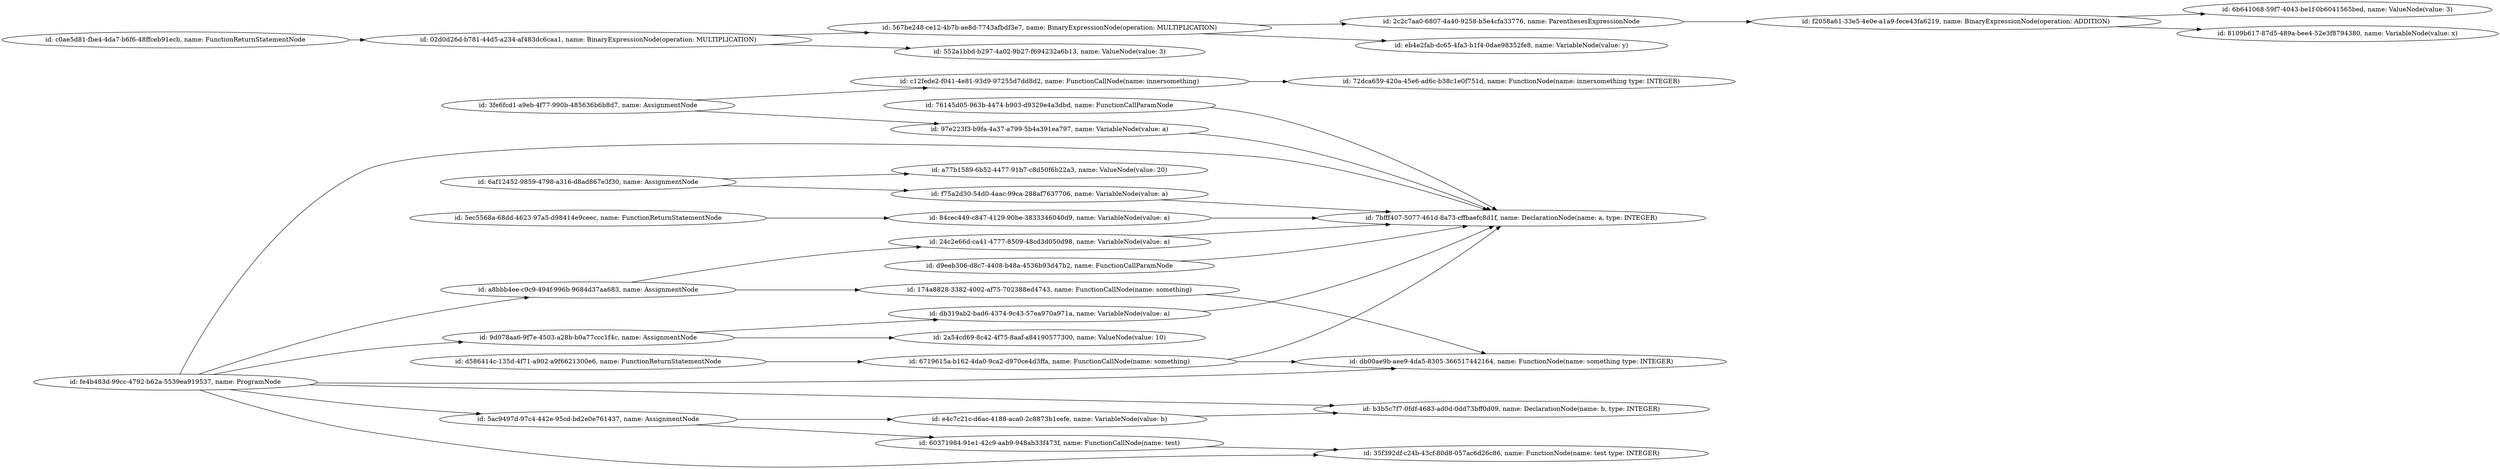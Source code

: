 digraph g {
	rankdir=LR
		"id: 174a8828-3382-4002-af75-702388ed4743, name: FunctionCallNode(name: something)" -> "id: db00ae9b-aee9-4da5-8305-366517442164, name: FunctionNode(name: something type: INTEGER)"
		"id: 76145d05-963b-4474-b903-d9329e4a3dbd, name: FunctionCallParamNode" -> "id: 7bfff407-5077-461d-8a73-cffbaefc8d1f, name: DeclarationNode(name: a, type: INTEGER)"
		"id: 6719615a-b162-4da0-9ca2-d970ce4d3ffa, name: FunctionCallNode(name: something)" -> "id: db00ae9b-aee9-4da5-8305-366517442164, name: FunctionNode(name: something type: INTEGER)"
		"id: 6719615a-b162-4da0-9ca2-d970ce4d3ffa, name: FunctionCallNode(name: something)" -> "id: 7bfff407-5077-461d-8a73-cffbaefc8d1f, name: DeclarationNode(name: a, type: INTEGER)"
		"id: 567be248-ce12-4b7b-ae8d-7743afbdf3e7, name: BinaryExpressionNode(operation: MULTIPLICATION)" -> "id: 2c2c7aa0-6807-4a40-9258-b5e4cfa33776, name: ParenthesesExpressionNode"
		"id: 567be248-ce12-4b7b-ae8d-7743afbdf3e7, name: BinaryExpressionNode(operation: MULTIPLICATION)" -> "id: eb4e2fab-dc65-4fa3-b1f4-0dae98352fe8, name: VariableNode(value: y)"
		"id: d586414c-135d-4f71-a902-a9f6621300e6, name: FunctionReturnStatementNode" -> "id: 6719615a-b162-4da0-9ca2-d970ce4d3ffa, name: FunctionCallNode(name: something)"
		"id: 97e223f3-b9fa-4a37-a799-5b4a391ea797, name: VariableNode(value: a)" -> "id: 7bfff407-5077-461d-8a73-cffbaefc8d1f, name: DeclarationNode(name: a, type: INTEGER)"
		"id: 5ec5568a-68dd-4623-97a5-d98414e9ceec, name: FunctionReturnStatementNode" -> "id: 84cec449-c847-4129-90be-3833346040d9, name: VariableNode(value: a)"
		"id: f2058a61-33e5-4e0e-a1a9-fece43fa6219, name: BinaryExpressionNode(operation: ADDITION)" -> "id: 6b641068-59f7-4043-be1f-0b6041565bed, name: ValueNode(value: 3)"
		"id: f2058a61-33e5-4e0e-a1a9-fece43fa6219, name: BinaryExpressionNode(operation: ADDITION)" -> "id: 8109b617-87d5-489a-bee4-52e3f8794380, name: VariableNode(value: x)"
		"id: c0ae5d81-fbe4-4da7-b6f6-48ffceb91ecb, name: FunctionReturnStatementNode" -> "id: 02d0d26d-b781-44d5-a234-af483dc6caa1, name: BinaryExpressionNode(operation: MULTIPLICATION)"
		"id: f75a2d30-54d0-4aac-99ca-288af7637706, name: VariableNode(value: a)" -> "id: 7bfff407-5077-461d-8a73-cffbaefc8d1f, name: DeclarationNode(name: a, type: INTEGER)"
		"id: 5ac9497d-97c4-442e-95cd-bd2e0e761437, name: AssignmentNode" -> "id: e4c7c21c-d6ac-4188-aca0-2c8873b1cefe, name: VariableNode(value: b)"
		"id: 5ac9497d-97c4-442e-95cd-bd2e0e761437, name: AssignmentNode" -> "id: 60371984-91e1-42c9-aab9-948ab33f473f, name: FunctionCallNode(name: test)"
		"id: a8bbb4ee-c9c9-494f-996b-9684d37aa683, name: AssignmentNode" -> "id: 174a8828-3382-4002-af75-702388ed4743, name: FunctionCallNode(name: something)"
		"id: a8bbb4ee-c9c9-494f-996b-9684d37aa683, name: AssignmentNode" -> "id: 24c2e66d-ca41-4777-8509-48cd3d050d98, name: VariableNode(value: a)"
		"id: 3fe6fcd1-a9eb-4f77-990b-485636b6b8d7, name: AssignmentNode" -> "id: c12fede2-f041-4e81-93d9-97255d7dd8d2, name: FunctionCallNode(name: innersomething)"
		"id: 3fe6fcd1-a9eb-4f77-990b-485636b6b8d7, name: AssignmentNode" -> "id: 97e223f3-b9fa-4a37-a799-5b4a391ea797, name: VariableNode(value: a)"
		"id: db319ab2-bad6-4374-9c43-57ea970a971a, name: VariableNode(value: a)" -> "id: 7bfff407-5077-461d-8a73-cffbaefc8d1f, name: DeclarationNode(name: a, type: INTEGER)"
		"id: c12fede2-f041-4e81-93d9-97255d7dd8d2, name: FunctionCallNode(name: innersomething)" -> "id: 72dca659-420a-45e6-ad6c-b38c1e0f751d, name: FunctionNode(name: innersomething type: INTEGER)"
		"id: fe4b483d-99cc-4792-b62a-5539ea919537, name: ProgramNode" -> "id: db00ae9b-aee9-4da5-8305-366517442164, name: FunctionNode(name: something type: INTEGER)"
		"id: fe4b483d-99cc-4792-b62a-5539ea919537, name: ProgramNode" -> "id: 35f392df-c24b-43cf-80d8-057ac6d26c86, name: FunctionNode(name: test type: INTEGER)"
		"id: fe4b483d-99cc-4792-b62a-5539ea919537, name: ProgramNode" -> "id: 5ac9497d-97c4-442e-95cd-bd2e0e761437, name: AssignmentNode"
		"id: fe4b483d-99cc-4792-b62a-5539ea919537, name: ProgramNode" -> "id: b3b5c7f7-0fdf-4683-ad0d-0dd73bff0d09, name: DeclarationNode(name: b, type: INTEGER)"
		"id: fe4b483d-99cc-4792-b62a-5539ea919537, name: ProgramNode" -> "id: 9d078aa6-9f7e-4503-a28b-b0a77ccc1f4c, name: AssignmentNode"
		"id: fe4b483d-99cc-4792-b62a-5539ea919537, name: ProgramNode" -> "id: a8bbb4ee-c9c9-494f-996b-9684d37aa683, name: AssignmentNode"
		"id: fe4b483d-99cc-4792-b62a-5539ea919537, name: ProgramNode" -> "id: 7bfff407-5077-461d-8a73-cffbaefc8d1f, name: DeclarationNode(name: a, type: INTEGER)"
		"id: 2c2c7aa0-6807-4a40-9258-b5e4cfa33776, name: ParenthesesExpressionNode" -> "id: f2058a61-33e5-4e0e-a1a9-fece43fa6219, name: BinaryExpressionNode(operation: ADDITION)"
		"id: 84cec449-c847-4129-90be-3833346040d9, name: VariableNode(value: a)" -> "id: 7bfff407-5077-461d-8a73-cffbaefc8d1f, name: DeclarationNode(name: a, type: INTEGER)"
		"id: e4c7c21c-d6ac-4188-aca0-2c8873b1cefe, name: VariableNode(value: b)" -> "id: b3b5c7f7-0fdf-4683-ad0d-0dd73bff0d09, name: DeclarationNode(name: b, type: INTEGER)"
		"id: 60371984-91e1-42c9-aab9-948ab33f473f, name: FunctionCallNode(name: test)" -> "id: 35f392df-c24b-43cf-80d8-057ac6d26c86, name: FunctionNode(name: test type: INTEGER)"
		"id: 6af12452-9859-4798-a316-d8ad867e3f30, name: AssignmentNode" -> "id: f75a2d30-54d0-4aac-99ca-288af7637706, name: VariableNode(value: a)"
		"id: 6af12452-9859-4798-a316-d8ad867e3f30, name: AssignmentNode" -> "id: a77b1589-6b52-4477-91b7-c8d50f6b22a3, name: ValueNode(value: 20)"
		"id: 02d0d26d-b781-44d5-a234-af483dc6caa1, name: BinaryExpressionNode(operation: MULTIPLICATION)" -> "id: 567be248-ce12-4b7b-ae8d-7743afbdf3e7, name: BinaryExpressionNode(operation: MULTIPLICATION)"
		"id: 02d0d26d-b781-44d5-a234-af483dc6caa1, name: BinaryExpressionNode(operation: MULTIPLICATION)" -> "id: 552a1bbd-b297-4a02-9b27-f694232a6b13, name: ValueNode(value: 3)"
		"id: d9eeb306-d8c7-4408-b48a-4536b93d47b2, name: FunctionCallParamNode" -> "id: 7bfff407-5077-461d-8a73-cffbaefc8d1f, name: DeclarationNode(name: a, type: INTEGER)"
		"id: 9d078aa6-9f7e-4503-a28b-b0a77ccc1f4c, name: AssignmentNode" -> "id: 2a54cd69-8c42-4f75-8aaf-a84190577300, name: ValueNode(value: 10)"
		"id: 9d078aa6-9f7e-4503-a28b-b0a77ccc1f4c, name: AssignmentNode" -> "id: db319ab2-bad6-4374-9c43-57ea970a971a, name: VariableNode(value: a)"
		"id: 24c2e66d-ca41-4777-8509-48cd3d050d98, name: VariableNode(value: a)" -> "id: 7bfff407-5077-461d-8a73-cffbaefc8d1f, name: DeclarationNode(name: a, type: INTEGER)"
}